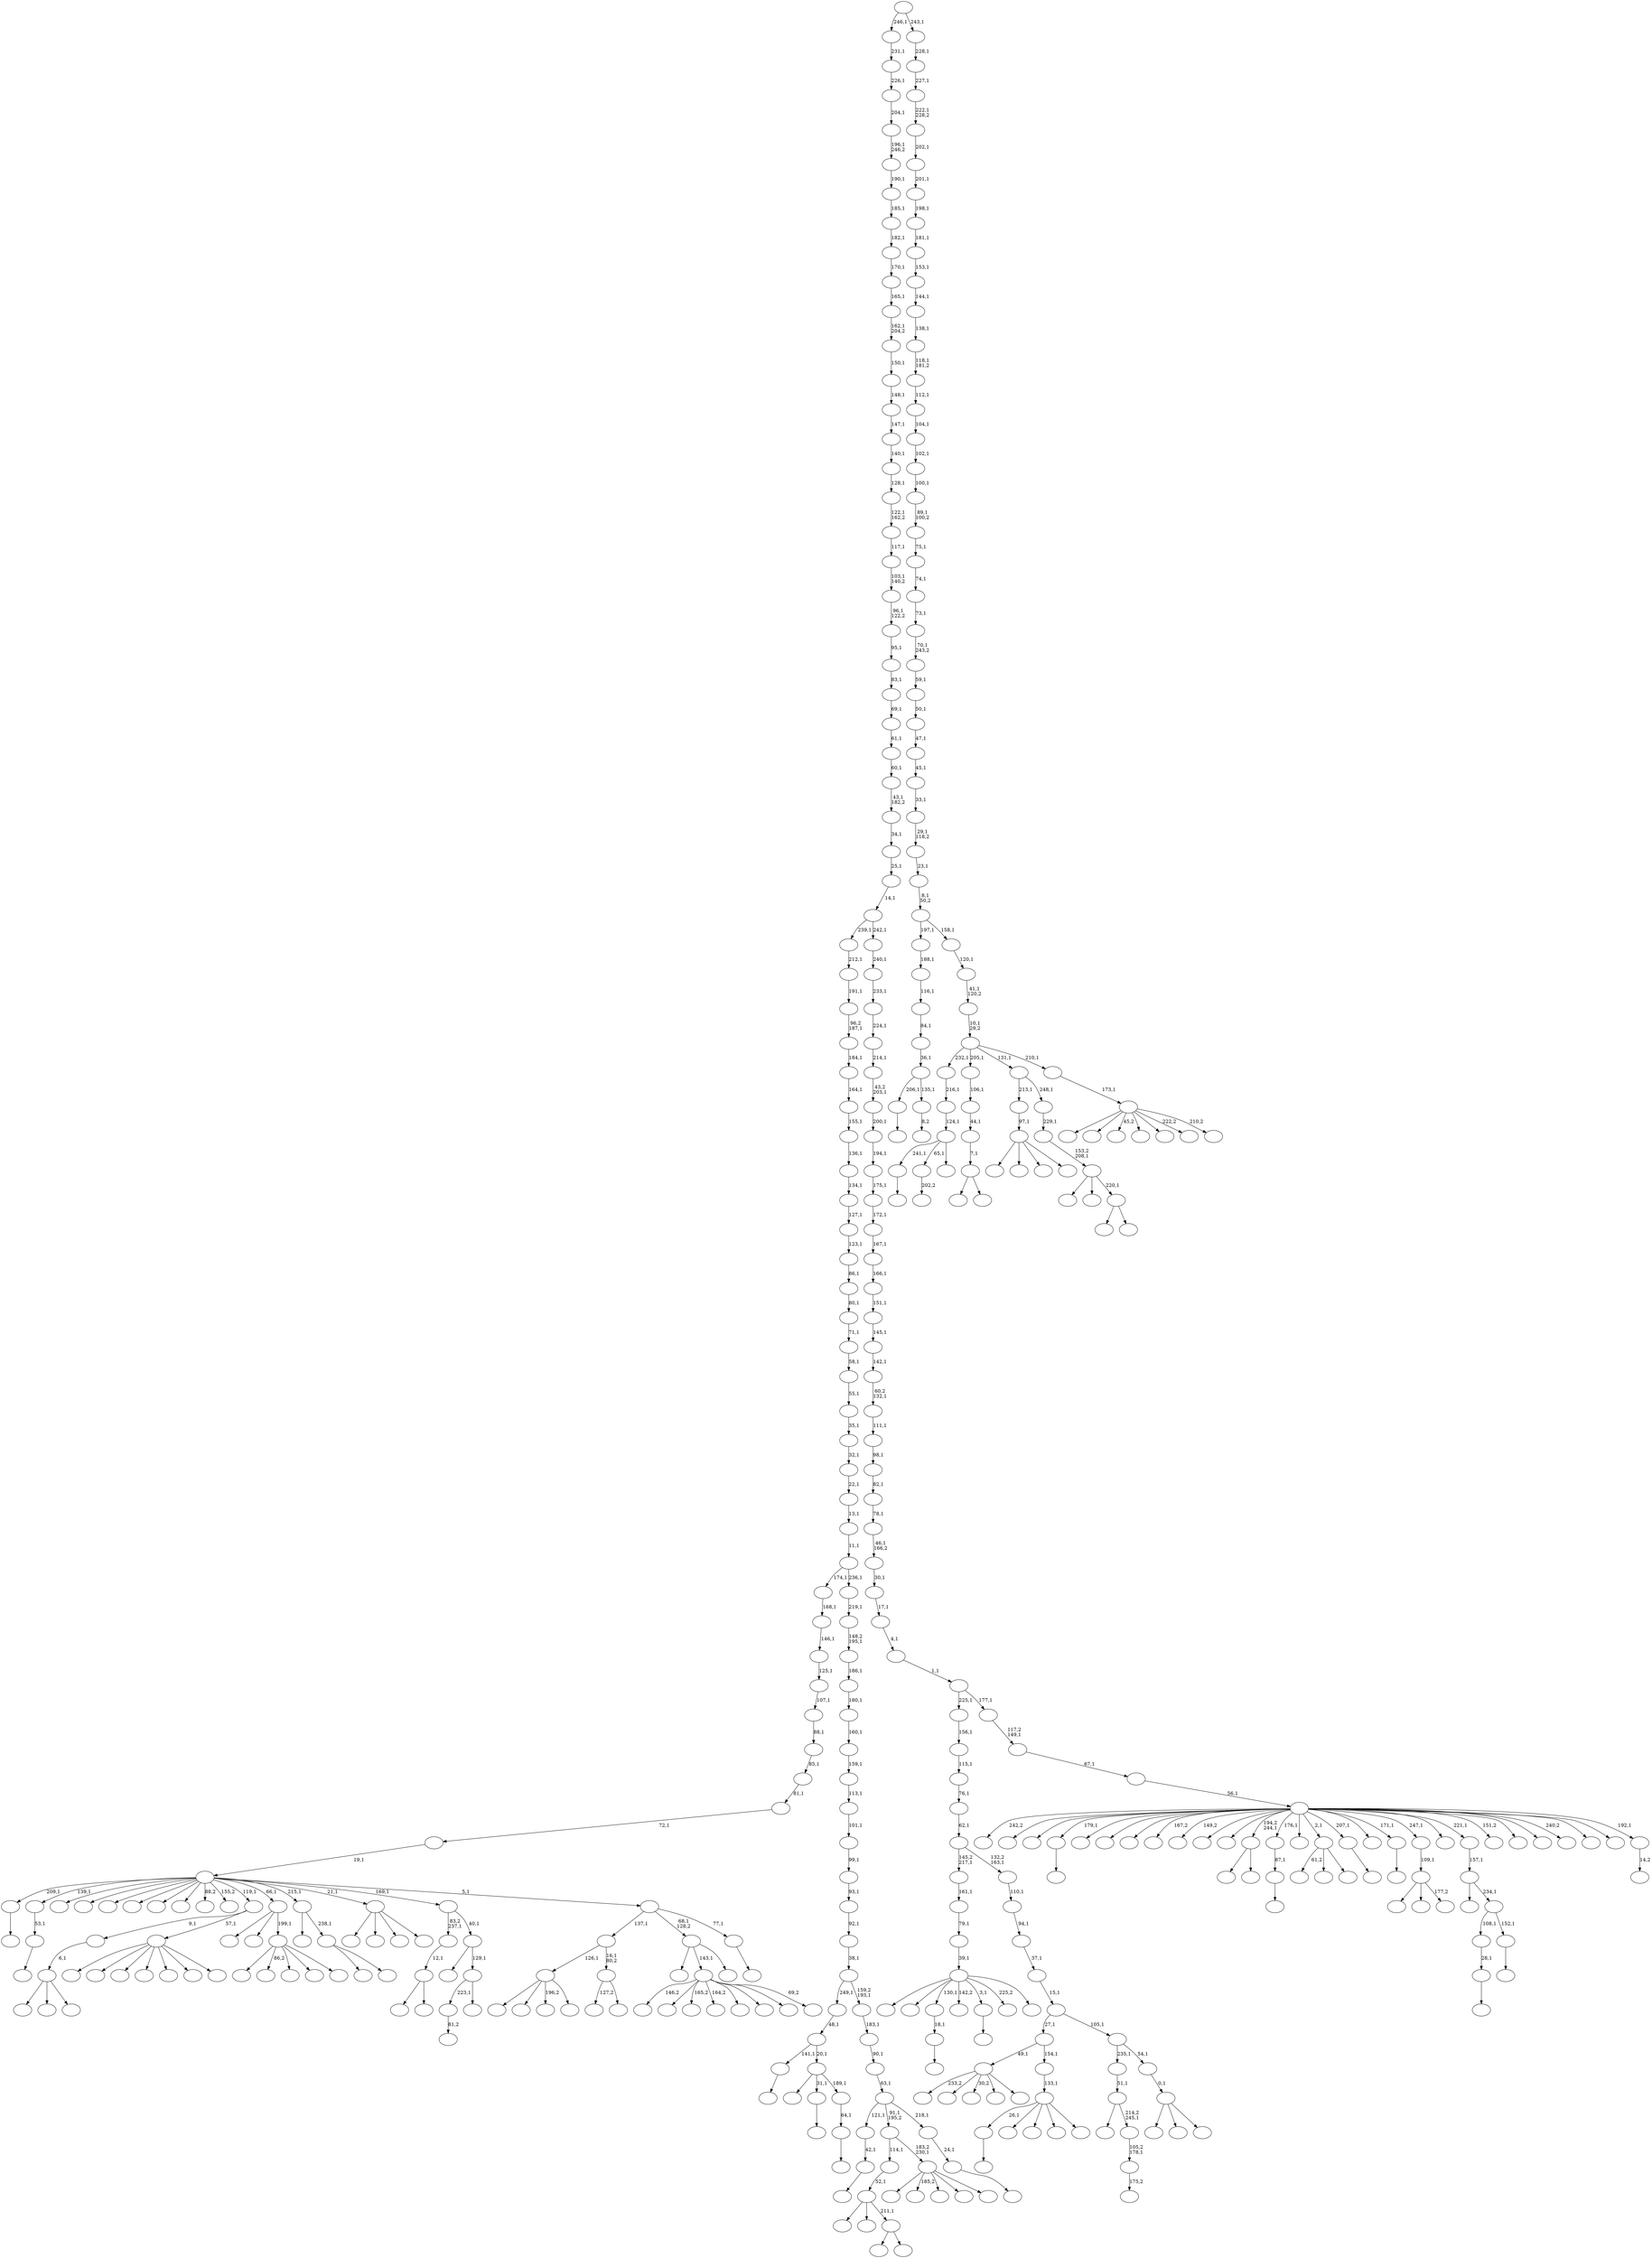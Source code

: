 digraph T {
	400 [label=""]
	399 [label=""]
	398 [label=""]
	397 [label=""]
	396 [label=""]
	395 [label=""]
	394 [label=""]
	393 [label=""]
	392 [label=""]
	391 [label=""]
	390 [label=""]
	389 [label=""]
	388 [label=""]
	387 [label=""]
	386 [label=""]
	385 [label=""]
	384 [label=""]
	383 [label=""]
	382 [label=""]
	381 [label=""]
	380 [label=""]
	379 [label=""]
	378 [label=""]
	377 [label=""]
	376 [label=""]
	375 [label=""]
	374 [label=""]
	373 [label=""]
	372 [label=""]
	371 [label=""]
	370 [label=""]
	369 [label=""]
	368 [label=""]
	367 [label=""]
	366 [label=""]
	365 [label=""]
	364 [label=""]
	363 [label=""]
	362 [label=""]
	361 [label=""]
	360 [label=""]
	359 [label=""]
	358 [label=""]
	357 [label=""]
	356 [label=""]
	355 [label=""]
	354 [label=""]
	353 [label=""]
	352 [label=""]
	351 [label=""]
	350 [label=""]
	349 [label=""]
	348 [label=""]
	347 [label=""]
	346 [label=""]
	345 [label=""]
	344 [label=""]
	343 [label=""]
	342 [label=""]
	341 [label=""]
	340 [label=""]
	339 [label=""]
	338 [label=""]
	337 [label=""]
	336 [label=""]
	335 [label=""]
	334 [label=""]
	333 [label=""]
	332 [label=""]
	331 [label=""]
	330 [label=""]
	329 [label=""]
	328 [label=""]
	327 [label=""]
	326 [label=""]
	325 [label=""]
	324 [label=""]
	323 [label=""]
	322 [label=""]
	321 [label=""]
	320 [label=""]
	319 [label=""]
	318 [label=""]
	317 [label=""]
	316 [label=""]
	315 [label=""]
	314 [label=""]
	313 [label=""]
	312 [label=""]
	311 [label=""]
	310 [label=""]
	309 [label=""]
	308 [label=""]
	307 [label=""]
	306 [label=""]
	305 [label=""]
	304 [label=""]
	303 [label=""]
	302 [label=""]
	301 [label=""]
	300 [label=""]
	299 [label=""]
	298 [label=""]
	297 [label=""]
	296 [label=""]
	295 [label=""]
	294 [label=""]
	293 [label=""]
	292 [label=""]
	291 [label=""]
	290 [label=""]
	289 [label=""]
	288 [label=""]
	287 [label=""]
	286 [label=""]
	285 [label=""]
	284 [label=""]
	283 [label=""]
	282 [label=""]
	281 [label=""]
	280 [label=""]
	279 [label=""]
	278 [label=""]
	277 [label=""]
	276 [label=""]
	275 [label=""]
	274 [label=""]
	273 [label=""]
	272 [label=""]
	271 [label=""]
	270 [label=""]
	269 [label=""]
	268 [label=""]
	267 [label=""]
	266 [label=""]
	265 [label=""]
	264 [label=""]
	263 [label=""]
	262 [label=""]
	261 [label=""]
	260 [label=""]
	259 [label=""]
	258 [label=""]
	257 [label=""]
	256 [label=""]
	255 [label=""]
	254 [label=""]
	253 [label=""]
	252 [label=""]
	251 [label=""]
	250 [label=""]
	249 [label=""]
	248 [label=""]
	247 [label=""]
	246 [label=""]
	245 [label=""]
	244 [label=""]
	243 [label=""]
	242 [label=""]
	241 [label=""]
	240 [label=""]
	239 [label=""]
	238 [label=""]
	237 [label=""]
	236 [label=""]
	235 [label=""]
	234 [label=""]
	233 [label=""]
	232 [label=""]
	231 [label=""]
	230 [label=""]
	229 [label=""]
	228 [label=""]
	227 [label=""]
	226 [label=""]
	225 [label=""]
	224 [label=""]
	223 [label=""]
	222 [label=""]
	221 [label=""]
	220 [label=""]
	219 [label=""]
	218 [label=""]
	217 [label=""]
	216 [label=""]
	215 [label=""]
	214 [label=""]
	213 [label=""]
	212 [label=""]
	211 [label=""]
	210 [label=""]
	209 [label=""]
	208 [label=""]
	207 [label=""]
	206 [label=""]
	205 [label=""]
	204 [label=""]
	203 [label=""]
	202 [label=""]
	201 [label=""]
	200 [label=""]
	199 [label=""]
	198 [label=""]
	197 [label=""]
	196 [label=""]
	195 [label=""]
	194 [label=""]
	193 [label=""]
	192 [label=""]
	191 [label=""]
	190 [label=""]
	189 [label=""]
	188 [label=""]
	187 [label=""]
	186 [label=""]
	185 [label=""]
	184 [label=""]
	183 [label=""]
	182 [label=""]
	181 [label=""]
	180 [label=""]
	179 [label=""]
	178 [label=""]
	177 [label=""]
	176 [label=""]
	175 [label=""]
	174 [label=""]
	173 [label=""]
	172 [label=""]
	171 [label=""]
	170 [label=""]
	169 [label=""]
	168 [label=""]
	167 [label=""]
	166 [label=""]
	165 [label=""]
	164 [label=""]
	163 [label=""]
	162 [label=""]
	161 [label=""]
	160 [label=""]
	159 [label=""]
	158 [label=""]
	157 [label=""]
	156 [label=""]
	155 [label=""]
	154 [label=""]
	153 [label=""]
	152 [label=""]
	151 [label=""]
	150 [label=""]
	149 [label=""]
	148 [label=""]
	147 [label=""]
	146 [label=""]
	145 [label=""]
	144 [label=""]
	143 [label=""]
	142 [label=""]
	141 [label=""]
	140 [label=""]
	139 [label=""]
	138 [label=""]
	137 [label=""]
	136 [label=""]
	135 [label=""]
	134 [label=""]
	133 [label=""]
	132 [label=""]
	131 [label=""]
	130 [label=""]
	129 [label=""]
	128 [label=""]
	127 [label=""]
	126 [label=""]
	125 [label=""]
	124 [label=""]
	123 [label=""]
	122 [label=""]
	121 [label=""]
	120 [label=""]
	119 [label=""]
	118 [label=""]
	117 [label=""]
	116 [label=""]
	115 [label=""]
	114 [label=""]
	113 [label=""]
	112 [label=""]
	111 [label=""]
	110 [label=""]
	109 [label=""]
	108 [label=""]
	107 [label=""]
	106 [label=""]
	105 [label=""]
	104 [label=""]
	103 [label=""]
	102 [label=""]
	101 [label=""]
	100 [label=""]
	99 [label=""]
	98 [label=""]
	97 [label=""]
	96 [label=""]
	95 [label=""]
	94 [label=""]
	93 [label=""]
	92 [label=""]
	91 [label=""]
	90 [label=""]
	89 [label=""]
	88 [label=""]
	87 [label=""]
	86 [label=""]
	85 [label=""]
	84 [label=""]
	83 [label=""]
	82 [label=""]
	81 [label=""]
	80 [label=""]
	79 [label=""]
	78 [label=""]
	77 [label=""]
	76 [label=""]
	75 [label=""]
	74 [label=""]
	73 [label=""]
	72 [label=""]
	71 [label=""]
	70 [label=""]
	69 [label=""]
	68 [label=""]
	67 [label=""]
	66 [label=""]
	65 [label=""]
	64 [label=""]
	63 [label=""]
	62 [label=""]
	61 [label=""]
	60 [label=""]
	59 [label=""]
	58 [label=""]
	57 [label=""]
	56 [label=""]
	55 [label=""]
	54 [label=""]
	53 [label=""]
	52 [label=""]
	51 [label=""]
	50 [label=""]
	49 [label=""]
	48 [label=""]
	47 [label=""]
	46 [label=""]
	45 [label=""]
	44 [label=""]
	43 [label=""]
	42 [label=""]
	41 [label=""]
	40 [label=""]
	39 [label=""]
	38 [label=""]
	37 [label=""]
	36 [label=""]
	35 [label=""]
	34 [label=""]
	33 [label=""]
	32 [label=""]
	31 [label=""]
	30 [label=""]
	29 [label=""]
	28 [label=""]
	27 [label=""]
	26 [label=""]
	25 [label=""]
	24 [label=""]
	23 [label=""]
	22 [label=""]
	21 [label=""]
	20 [label=""]
	19 [label=""]
	18 [label=""]
	17 [label=""]
	16 [label=""]
	15 [label=""]
	14 [label=""]
	13 [label=""]
	12 [label=""]
	11 [label=""]
	10 [label=""]
	9 [label=""]
	8 [label=""]
	7 [label=""]
	6 [label=""]
	5 [label=""]
	4 [label=""]
	3 [label=""]
	2 [label=""]
	1 [label=""]
	0 [label=""]
	390 -> 391 [label=""]
	385 -> 386 [label=""]
	374 -> 375 [label=""]
	372 -> 373 [label=""]
	371 -> 372 [label="53,1"]
	369 -> 370 [label=""]
	368 -> 369 [label="28,1"]
	366 -> 367 [label=""]
	361 -> 362 [label=""]
	360 -> 361 [label="18,1"]
	341 -> 342 [label=""]
	333 -> 334 [label=""]
	327 -> 358 [label=""]
	327 -> 354 [label=""]
	327 -> 336 [label="196,2"]
	327 -> 328 [label=""]
	323 -> 365 [label=""]
	323 -> 324 [label=""]
	319 -> 320 [label="202,2"]
	314 -> 315 [label=""]
	313 -> 314 [label="87,1"]
	309 -> 310 [label=""]
	307 -> 308 [label="81,2"]
	301 -> 302 [label=""]
	299 -> 385 [label="241,1"]
	299 -> 319 [label="65,1"]
	299 -> 300 [label=""]
	298 -> 299 [label="124,1"]
	297 -> 298 [label="216,1"]
	293 -> 349 [label=""]
	293 -> 294 [label=""]
	292 -> 293 [label="7,1"]
	291 -> 292 [label="44,1"]
	290 -> 291 [label="106,1"]
	285 -> 318 [label="61,2"]
	285 -> 316 [label=""]
	285 -> 286 [label=""]
	283 -> 284 [label=""]
	282 -> 283 [label="42,1"]
	280 -> 389 [label="127,2"]
	280 -> 281 [label=""]
	279 -> 327 [label="126,1"]
	279 -> 280 [label="16,1\n80,2"]
	272 -> 273 [label=""]
	268 -> 388 [label=""]
	268 -> 304 [label=""]
	268 -> 271 [label=""]
	268 -> 269 [label=""]
	267 -> 268 [label="97,1"]
	262 -> 263 [label=""]
	259 -> 303 [label=""]
	259 -> 260 [label=""]
	258 -> 347 [label=""]
	258 -> 322 [label=""]
	258 -> 259 [label="220,1"]
	257 -> 258 [label="153,2\n208,1"]
	256 -> 257 [label="229,1"]
	255 -> 267 [label="213,1"]
	255 -> 256 [label="248,1"]
	252 -> 253 [label=""]
	251 -> 252 [label="64,1"]
	250 -> 364 [label=""]
	250 -> 341 [label="31,1"]
	250 -> 251 [label="189,1"]
	249 -> 333 [label="141,1"]
	249 -> 250 [label="20,1"]
	248 -> 249 [label="48,1"]
	246 -> 393 [label=""]
	246 -> 376 [label=""]
	246 -> 247 [label=""]
	245 -> 246 [label="6,1"]
	242 -> 382 [label=""]
	242 -> 289 [label=""]
	242 -> 243 [label="177,2"]
	241 -> 242 [label="109,1"]
	237 -> 343 [label=""]
	237 -> 238 [label=""]
	236 -> 355 [label=""]
	236 -> 312 [label=""]
	236 -> 237 [label="211,1"]
	235 -> 236 [label="52,1"]
	232 -> 317 [label=""]
	232 -> 233 [label=""]
	231 -> 232 [label="12,1"]
	229 -> 230 [label=""]
	228 -> 368 [label="108,1"]
	228 -> 229 [label="152,1"]
	227 -> 325 [label=""]
	227 -> 228 [label="234,1"]
	226 -> 227 [label="157,1"]
	220 -> 397 [label=""]
	220 -> 381 [label=""]
	220 -> 360 [label="130,1"]
	220 -> 357 [label="142,2"]
	220 -> 301 [label="3,1"]
	220 -> 277 [label="225,2"]
	220 -> 221 [label=""]
	219 -> 220 [label="39,1"]
	218 -> 219 [label="79,1"]
	217 -> 218 [label="161,1"]
	208 -> 398 [label="233,2"]
	208 -> 394 [label=""]
	208 -> 321 [label="30,2"]
	208 -> 287 [label=""]
	208 -> 209 [label=""]
	204 -> 205 [label="175,2"]
	203 -> 204 [label="105,2\n178,1"]
	202 -> 329 [label=""]
	202 -> 203 [label="214,2\n245,1"]
	201 -> 202 [label="51,1"]
	199 -> 379 [label=""]
	199 -> 377 [label=""]
	199 -> 330 [label=""]
	199 -> 326 [label=""]
	199 -> 274 [label=""]
	199 -> 212 [label=""]
	199 -> 200 [label=""]
	198 -> 245 [label="9,1"]
	198 -> 199 [label="57,1"]
	194 -> 380 [label=""]
	194 -> 340 [label="86,2"]
	194 -> 339 [label=""]
	194 -> 266 [label=""]
	194 -> 195 [label=""]
	193 -> 331 [label=""]
	193 -> 288 [label=""]
	193 -> 194 [label="199,1"]
	191 -> 206 [label=""]
	191 -> 192 [label=""]
	190 -> 335 [label=""]
	190 -> 191 [label="238,1"]
	188 -> 396 [label="146,2"]
	188 -> 363 [label=""]
	188 -> 345 [label="165,2"]
	188 -> 295 [label="164,2"]
	188 -> 278 [label=""]
	188 -> 265 [label=""]
	188 -> 214 [label=""]
	188 -> 189 [label="69,2"]
	186 -> 366 [label="26,1"]
	186 -> 353 [label=""]
	186 -> 337 [label=""]
	186 -> 240 [label=""]
	186 -> 187 [label=""]
	185 -> 186 [label="133,1"]
	184 -> 208 [label="49,1"]
	184 -> 185 [label="154,1"]
	182 -> 348 [label=""]
	182 -> 311 [label=""]
	182 -> 305 [label=""]
	182 -> 183 [label=""]
	180 -> 344 [label=""]
	180 -> 213 [label=""]
	180 -> 181 [label=""]
	179 -> 180 [label="0,1"]
	178 -> 201 [label="235,1"]
	178 -> 179 [label="54,1"]
	177 -> 184 [label="27,1"]
	177 -> 178 [label="105,1"]
	176 -> 177 [label="15,1"]
	175 -> 176 [label="37,1"]
	174 -> 175 [label="94,1"]
	173 -> 174 [label="110,1"]
	172 -> 217 [label="145,2\n217,1"]
	172 -> 173 [label="132,2\n163,1"]
	171 -> 172 [label="62,1"]
	170 -> 171 [label="76,1"]
	169 -> 170 [label="115,1"]
	168 -> 169 [label="156,1"]
	166 -> 207 [label=""]
	166 -> 188 [label="143,1"]
	166 -> 167 [label=""]
	164 -> 392 [label=""]
	164 -> 338 [label="185,2"]
	164 -> 234 [label=""]
	164 -> 225 [label=""]
	164 -> 165 [label=""]
	163 -> 235 [label="114,1"]
	163 -> 164 [label="183,2\n230,1"]
	161 -> 307 [label="223,1"]
	161 -> 162 [label=""]
	160 -> 270 [label=""]
	160 -> 161 [label="129,1"]
	159 -> 231 [label="83,2\n237,1"]
	159 -> 160 [label="40,1"]
	157 -> 158 [label=""]
	156 -> 279 [label="137,1"]
	156 -> 166 [label="68,1\n128,2"]
	156 -> 157 [label="77,1"]
	155 -> 374 [label="209,1"]
	155 -> 371 [label="139,1"]
	155 -> 352 [label=""]
	155 -> 350 [label=""]
	155 -> 296 [label=""]
	155 -> 275 [label=""]
	155 -> 254 [label=""]
	155 -> 244 [label=""]
	155 -> 222 [label="88,2"]
	155 -> 210 [label="155,2"]
	155 -> 198 [label="119,1"]
	155 -> 193 [label="66,1"]
	155 -> 190 [label="215,1"]
	155 -> 182 [label="21,1"]
	155 -> 159 [label="169,1"]
	155 -> 156 [label="5,1"]
	154 -> 155 [label="19,1"]
	153 -> 154 [label="72,1"]
	152 -> 153 [label="81,1"]
	151 -> 152 [label="85,1"]
	150 -> 151 [label="88,1"]
	149 -> 150 [label="107,1"]
	148 -> 149 [label="125,1"]
	147 -> 148 [label="146,1"]
	146 -> 147 [label="168,1"]
	144 -> 145 [label=""]
	143 -> 144 [label="24,1"]
	142 -> 282 [label="121,1"]
	142 -> 163 [label="91,1\n195,2"]
	142 -> 143 [label="218,1"]
	141 -> 142 [label="63,1"]
	140 -> 141 [label="90,1"]
	139 -> 140 [label="183,1"]
	138 -> 248 [label="249,1"]
	138 -> 139 [label="159,2\n193,1"]
	137 -> 138 [label="38,1"]
	136 -> 137 [label="92,1"]
	135 -> 136 [label="93,1"]
	134 -> 135 [label="99,1"]
	133 -> 134 [label="101,1"]
	132 -> 133 [label="113,1"]
	131 -> 132 [label="159,1"]
	130 -> 131 [label="160,1"]
	129 -> 130 [label="180,1"]
	128 -> 129 [label="186,1"]
	127 -> 128 [label="148,2\n195,1"]
	126 -> 127 [label="219,1"]
	125 -> 146 [label="174,1"]
	125 -> 126 [label="236,1"]
	124 -> 125 [label="11,1"]
	123 -> 124 [label="13,1"]
	122 -> 123 [label="22,1"]
	121 -> 122 [label="32,1"]
	120 -> 121 [label="35,1"]
	119 -> 120 [label="55,1"]
	118 -> 119 [label="58,1"]
	117 -> 118 [label="71,1"]
	116 -> 117 [label="80,1"]
	115 -> 116 [label="86,1"]
	114 -> 115 [label="123,1"]
	113 -> 114 [label="127,1"]
	112 -> 113 [label="134,1"]
	111 -> 112 [label="136,1"]
	110 -> 111 [label="155,1"]
	109 -> 110 [label="164,1"]
	108 -> 109 [label="184,1"]
	107 -> 108 [label="96,2\n187,1"]
	106 -> 107 [label="191,1"]
	105 -> 106 [label="212,1"]
	102 -> 103 [label="8,2"]
	101 -> 309 [label="206,1"]
	101 -> 102 [label="135,1"]
	100 -> 101 [label="36,1"]
	99 -> 100 [label="84,1"]
	98 -> 99 [label="116,1"]
	97 -> 98 [label="188,1"]
	95 -> 96 [label="14,2"]
	94 -> 400 [label="242,2"]
	94 -> 399 [label=""]
	94 -> 395 [label=""]
	94 -> 390 [label="179,1"]
	94 -> 384 [label=""]
	94 -> 383 [label=""]
	94 -> 378 [label=""]
	94 -> 359 [label="167,2"]
	94 -> 356 [label="149,2"]
	94 -> 346 [label=""]
	94 -> 332 [label=""]
	94 -> 323 [label="194,2\n244,1"]
	94 -> 313 [label="176,1"]
	94 -> 306 [label=""]
	94 -> 285 [label="2,1"]
	94 -> 272 [label="207,1"]
	94 -> 264 [label=""]
	94 -> 262 [label="171,1"]
	94 -> 241 [label="247,1"]
	94 -> 239 [label=""]
	94 -> 226 [label="221,1"]
	94 -> 224 [label="151,2"]
	94 -> 216 [label=""]
	94 -> 215 [label=""]
	94 -> 197 [label="240,2"]
	94 -> 196 [label=""]
	94 -> 104 [label=""]
	94 -> 95 [label="192,1"]
	93 -> 94 [label="56,1"]
	92 -> 93 [label="67,1"]
	91 -> 92 [label="117,2\n149,1"]
	90 -> 168 [label="225,1"]
	90 -> 91 [label="177,1"]
	89 -> 90 [label="1,1"]
	88 -> 89 [label="4,1"]
	87 -> 88 [label="17,1"]
	86 -> 87 [label="30,1"]
	85 -> 86 [label="46,1\n166,2"]
	84 -> 85 [label="78,1"]
	83 -> 84 [label="82,1"]
	82 -> 83 [label="98,1"]
	81 -> 82 [label="111,1"]
	80 -> 81 [label="60,2\n132,1"]
	79 -> 80 [label="142,1"]
	78 -> 79 [label="145,1"]
	77 -> 78 [label="151,1"]
	76 -> 77 [label="166,1"]
	75 -> 76 [label="167,1"]
	74 -> 75 [label="172,1"]
	73 -> 74 [label="175,1"]
	72 -> 73 [label="194,1"]
	71 -> 72 [label="200,1"]
	70 -> 71 [label="43,2\n203,1"]
	69 -> 70 [label="214,1"]
	68 -> 69 [label="224,1"]
	67 -> 68 [label="233,1"]
	66 -> 67 [label="240,1"]
	65 -> 105 [label="239,1"]
	65 -> 66 [label="242,1"]
	64 -> 65 [label="14,1"]
	63 -> 64 [label="25,1"]
	62 -> 63 [label="34,1"]
	61 -> 62 [label="43,1\n182,2"]
	60 -> 61 [label="60,1"]
	59 -> 60 [label="61,1"]
	58 -> 59 [label="69,1"]
	57 -> 58 [label="83,1"]
	56 -> 57 [label="95,1"]
	55 -> 56 [label="96,1\n122,2"]
	54 -> 55 [label="103,1\n140,2"]
	53 -> 54 [label="117,1"]
	52 -> 53 [label="122,1\n162,2"]
	51 -> 52 [label="128,1"]
	50 -> 51 [label="140,1"]
	49 -> 50 [label="147,1"]
	48 -> 49 [label="148,1"]
	47 -> 48 [label="150,1"]
	46 -> 47 [label="162,1\n204,2"]
	45 -> 46 [label="165,1"]
	44 -> 45 [label="170,1"]
	43 -> 44 [label="182,1"]
	42 -> 43 [label="185,1"]
	41 -> 42 [label="190,1"]
	40 -> 41 [label="196,1\n246,2"]
	39 -> 40 [label="204,1"]
	38 -> 39 [label="226,1"]
	37 -> 38 [label="231,1"]
	35 -> 387 [label=""]
	35 -> 351 [label=""]
	35 -> 276 [label="45,2"]
	35 -> 261 [label=""]
	35 -> 223 [label=""]
	35 -> 211 [label="222,2"]
	35 -> 36 [label="210,2"]
	34 -> 35 [label="173,1"]
	33 -> 297 [label="232,1"]
	33 -> 290 [label="205,1"]
	33 -> 255 [label="131,1"]
	33 -> 34 [label="210,1"]
	32 -> 33 [label="10,1\n29,2"]
	31 -> 32 [label="41,1\n120,2"]
	30 -> 31 [label="120,1"]
	29 -> 97 [label="197,1"]
	29 -> 30 [label="158,1"]
	28 -> 29 [label="8,1\n50,2"]
	27 -> 28 [label="23,1"]
	26 -> 27 [label="29,1\n118,2"]
	25 -> 26 [label="33,1"]
	24 -> 25 [label="45,1"]
	23 -> 24 [label="47,1"]
	22 -> 23 [label="50,1"]
	21 -> 22 [label="59,1"]
	20 -> 21 [label="70,1\n243,2"]
	19 -> 20 [label="73,1"]
	18 -> 19 [label="74,1"]
	17 -> 18 [label="75,1"]
	16 -> 17 [label="89,1\n100,2"]
	15 -> 16 [label="100,1"]
	14 -> 15 [label="102,1"]
	13 -> 14 [label="104,1"]
	12 -> 13 [label="112,1"]
	11 -> 12 [label="118,1\n181,2"]
	10 -> 11 [label="138,1"]
	9 -> 10 [label="144,1"]
	8 -> 9 [label="153,1"]
	7 -> 8 [label="181,1"]
	6 -> 7 [label="198,1"]
	5 -> 6 [label="201,1"]
	4 -> 5 [label="202,1"]
	3 -> 4 [label="222,1\n228,2"]
	2 -> 3 [label="227,1"]
	1 -> 2 [label="228,1"]
	0 -> 37 [label="246,1"]
	0 -> 1 [label="243,1"]
}
